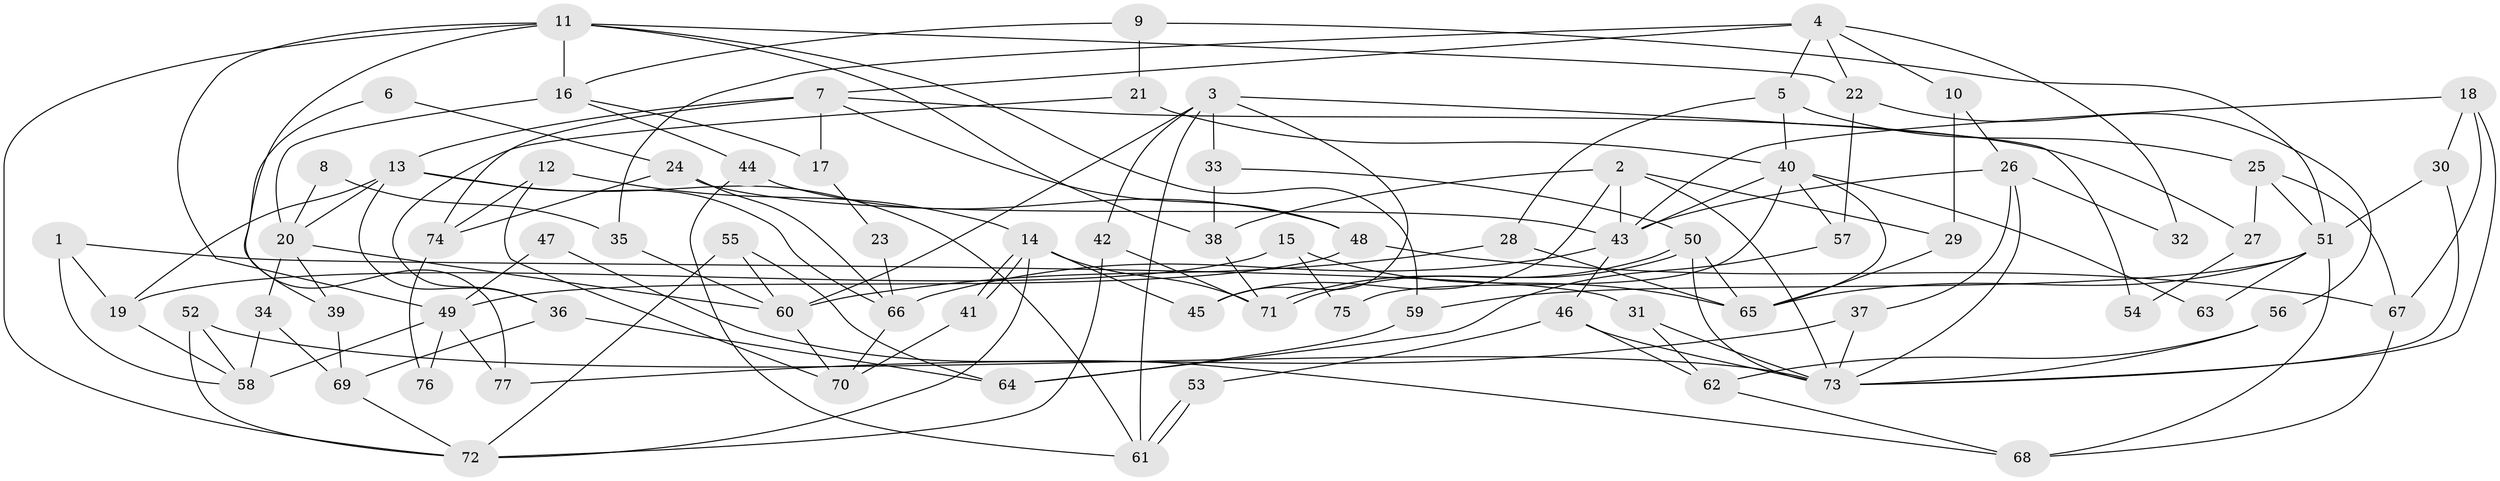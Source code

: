 // Generated by graph-tools (version 1.1) at 2025/26/03/09/25 03:26:21]
// undirected, 77 vertices, 154 edges
graph export_dot {
graph [start="1"]
  node [color=gray90,style=filled];
  1;
  2;
  3;
  4;
  5;
  6;
  7;
  8;
  9;
  10;
  11;
  12;
  13;
  14;
  15;
  16;
  17;
  18;
  19;
  20;
  21;
  22;
  23;
  24;
  25;
  26;
  27;
  28;
  29;
  30;
  31;
  32;
  33;
  34;
  35;
  36;
  37;
  38;
  39;
  40;
  41;
  42;
  43;
  44;
  45;
  46;
  47;
  48;
  49;
  50;
  51;
  52;
  53;
  54;
  55;
  56;
  57;
  58;
  59;
  60;
  61;
  62;
  63;
  64;
  65;
  66;
  67;
  68;
  69;
  70;
  71;
  72;
  73;
  74;
  75;
  76;
  77;
  1 -- 31;
  1 -- 19;
  1 -- 58;
  2 -- 73;
  2 -- 38;
  2 -- 29;
  2 -- 43;
  2 -- 45;
  3 -- 45;
  3 -- 61;
  3 -- 33;
  3 -- 42;
  3 -- 54;
  3 -- 60;
  4 -- 22;
  4 -- 7;
  4 -- 5;
  4 -- 10;
  4 -- 32;
  4 -- 35;
  5 -- 40;
  5 -- 25;
  5 -- 28;
  6 -- 24;
  6 -- 39;
  7 -- 48;
  7 -- 13;
  7 -- 17;
  7 -- 27;
  7 -- 74;
  8 -- 20;
  8 -- 35;
  9 -- 51;
  9 -- 16;
  9 -- 21;
  10 -- 29;
  10 -- 26;
  11 -- 72;
  11 -- 38;
  11 -- 16;
  11 -- 22;
  11 -- 49;
  11 -- 59;
  11 -- 77;
  12 -- 74;
  12 -- 14;
  12 -- 70;
  13 -- 36;
  13 -- 66;
  13 -- 19;
  13 -- 20;
  13 -- 61;
  14 -- 71;
  14 -- 41;
  14 -- 41;
  14 -- 45;
  14 -- 72;
  15 -- 65;
  15 -- 19;
  15 -- 75;
  16 -- 20;
  16 -- 17;
  16 -- 44;
  17 -- 23;
  18 -- 43;
  18 -- 73;
  18 -- 30;
  18 -- 67;
  19 -- 58;
  20 -- 60;
  20 -- 34;
  20 -- 39;
  21 -- 40;
  21 -- 36;
  22 -- 56;
  22 -- 57;
  23 -- 66;
  24 -- 43;
  24 -- 66;
  24 -- 74;
  25 -- 67;
  25 -- 27;
  25 -- 51;
  26 -- 37;
  26 -- 32;
  26 -- 43;
  26 -- 73;
  27 -- 54;
  28 -- 65;
  28 -- 60;
  29 -- 65;
  30 -- 73;
  30 -- 51;
  31 -- 62;
  31 -- 73;
  33 -- 50;
  33 -- 38;
  34 -- 58;
  34 -- 69;
  35 -- 60;
  36 -- 69;
  36 -- 64;
  37 -- 73;
  37 -- 77;
  38 -- 71;
  39 -- 69;
  40 -- 43;
  40 -- 57;
  40 -- 63;
  40 -- 65;
  40 -- 75;
  41 -- 70;
  42 -- 72;
  42 -- 71;
  43 -- 46;
  43 -- 66;
  44 -- 61;
  44 -- 48;
  46 -- 73;
  46 -- 53;
  46 -- 62;
  47 -- 68;
  47 -- 49;
  48 -- 49;
  48 -- 67;
  49 -- 58;
  49 -- 76;
  49 -- 77;
  50 -- 71;
  50 -- 71;
  50 -- 65;
  50 -- 73;
  51 -- 59;
  51 -- 63;
  51 -- 65;
  51 -- 68;
  52 -- 72;
  52 -- 73;
  52 -- 58;
  53 -- 61;
  53 -- 61;
  55 -- 64;
  55 -- 60;
  55 -- 72;
  56 -- 73;
  56 -- 62;
  57 -- 64;
  59 -- 64;
  60 -- 70;
  62 -- 68;
  66 -- 70;
  67 -- 68;
  69 -- 72;
  74 -- 76;
}
